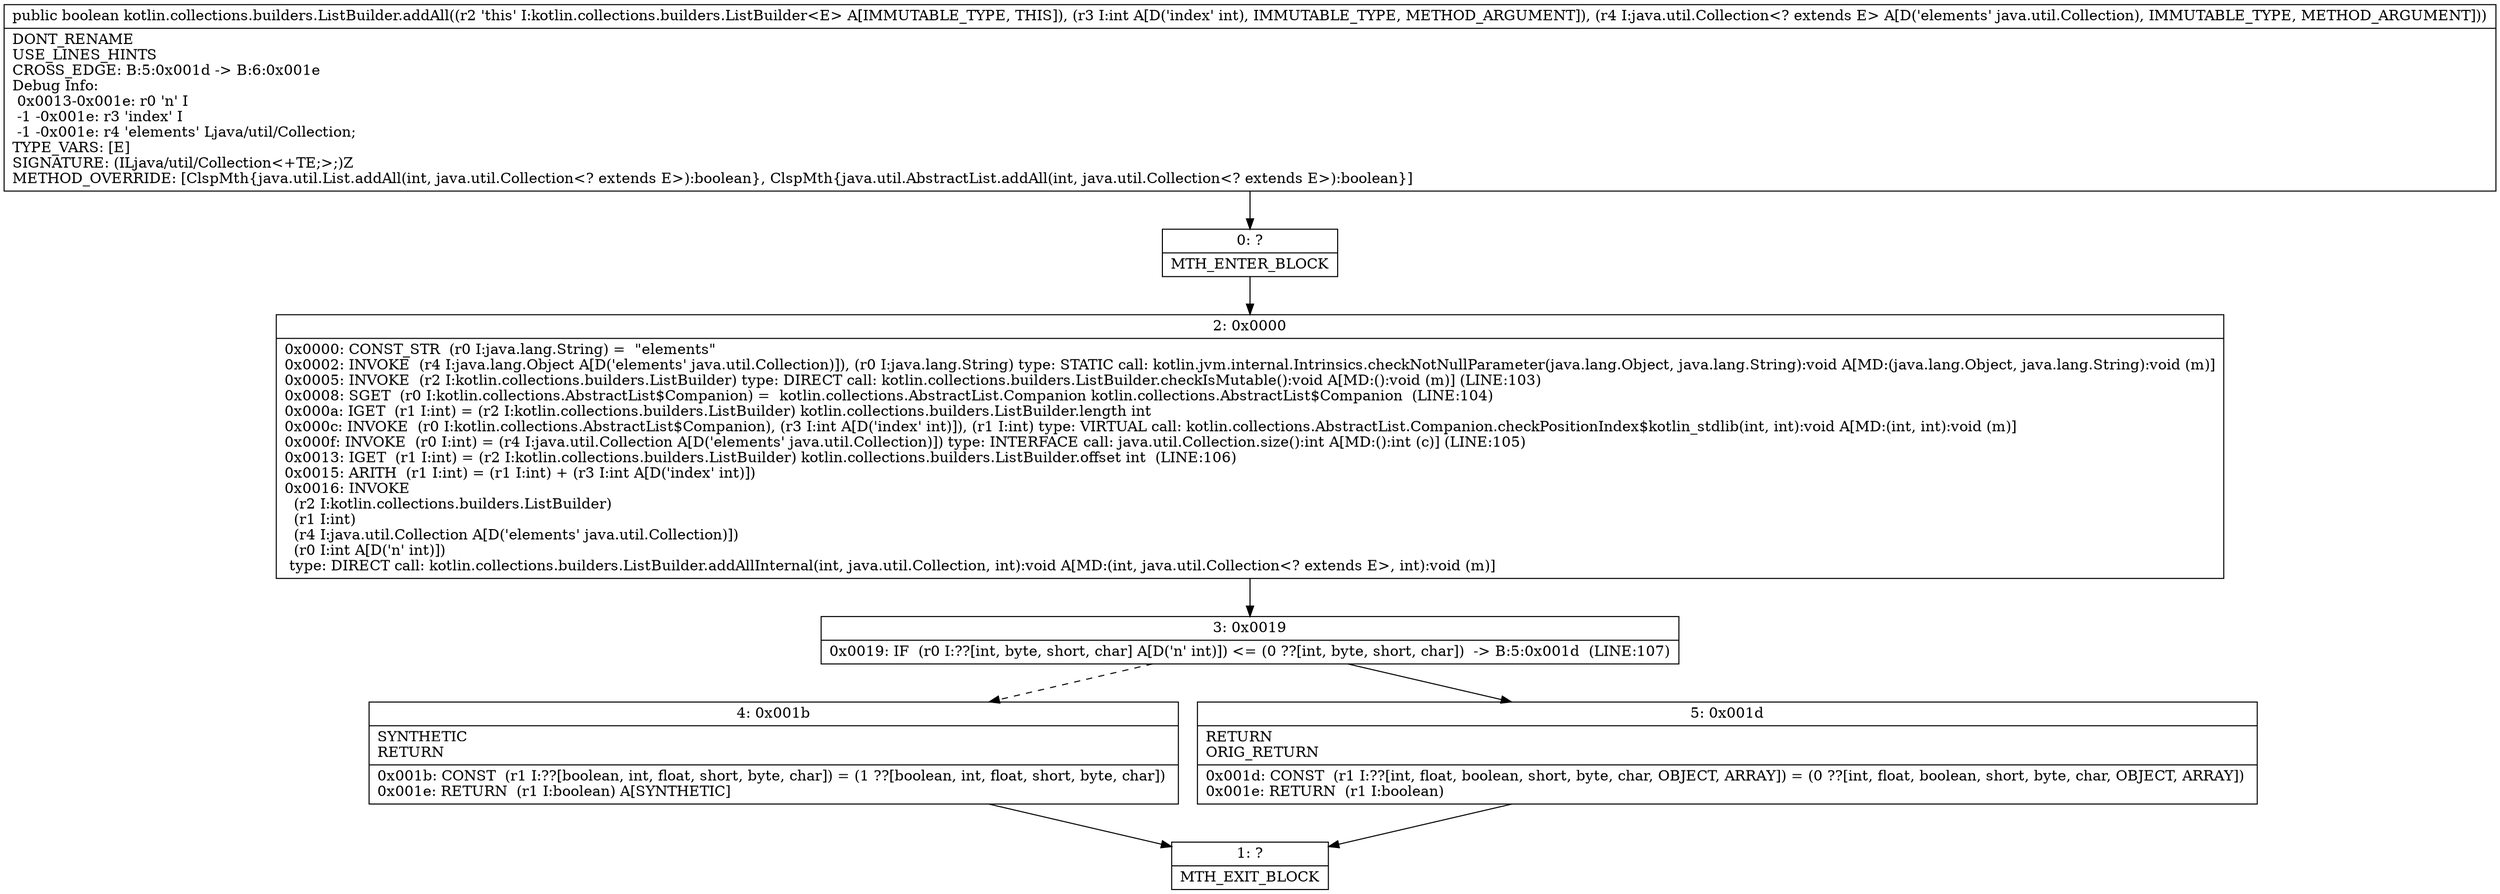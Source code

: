 digraph "CFG forkotlin.collections.builders.ListBuilder.addAll(ILjava\/util\/Collection;)Z" {
Node_0 [shape=record,label="{0\:\ ?|MTH_ENTER_BLOCK\l}"];
Node_2 [shape=record,label="{2\:\ 0x0000|0x0000: CONST_STR  (r0 I:java.lang.String) =  \"elements\" \l0x0002: INVOKE  (r4 I:java.lang.Object A[D('elements' java.util.Collection)]), (r0 I:java.lang.String) type: STATIC call: kotlin.jvm.internal.Intrinsics.checkNotNullParameter(java.lang.Object, java.lang.String):void A[MD:(java.lang.Object, java.lang.String):void (m)]\l0x0005: INVOKE  (r2 I:kotlin.collections.builders.ListBuilder) type: DIRECT call: kotlin.collections.builders.ListBuilder.checkIsMutable():void A[MD:():void (m)] (LINE:103)\l0x0008: SGET  (r0 I:kotlin.collections.AbstractList$Companion) =  kotlin.collections.AbstractList.Companion kotlin.collections.AbstractList$Companion  (LINE:104)\l0x000a: IGET  (r1 I:int) = (r2 I:kotlin.collections.builders.ListBuilder) kotlin.collections.builders.ListBuilder.length int \l0x000c: INVOKE  (r0 I:kotlin.collections.AbstractList$Companion), (r3 I:int A[D('index' int)]), (r1 I:int) type: VIRTUAL call: kotlin.collections.AbstractList.Companion.checkPositionIndex$kotlin_stdlib(int, int):void A[MD:(int, int):void (m)]\l0x000f: INVOKE  (r0 I:int) = (r4 I:java.util.Collection A[D('elements' java.util.Collection)]) type: INTERFACE call: java.util.Collection.size():int A[MD:():int (c)] (LINE:105)\l0x0013: IGET  (r1 I:int) = (r2 I:kotlin.collections.builders.ListBuilder) kotlin.collections.builders.ListBuilder.offset int  (LINE:106)\l0x0015: ARITH  (r1 I:int) = (r1 I:int) + (r3 I:int A[D('index' int)]) \l0x0016: INVOKE  \l  (r2 I:kotlin.collections.builders.ListBuilder)\l  (r1 I:int)\l  (r4 I:java.util.Collection A[D('elements' java.util.Collection)])\l  (r0 I:int A[D('n' int)])\l type: DIRECT call: kotlin.collections.builders.ListBuilder.addAllInternal(int, java.util.Collection, int):void A[MD:(int, java.util.Collection\<? extends E\>, int):void (m)]\l}"];
Node_3 [shape=record,label="{3\:\ 0x0019|0x0019: IF  (r0 I:??[int, byte, short, char] A[D('n' int)]) \<= (0 ??[int, byte, short, char])  \-\> B:5:0x001d  (LINE:107)\l}"];
Node_4 [shape=record,label="{4\:\ 0x001b|SYNTHETIC\lRETURN\l|0x001b: CONST  (r1 I:??[boolean, int, float, short, byte, char]) = (1 ??[boolean, int, float, short, byte, char]) \l0x001e: RETURN  (r1 I:boolean) A[SYNTHETIC]\l}"];
Node_1 [shape=record,label="{1\:\ ?|MTH_EXIT_BLOCK\l}"];
Node_5 [shape=record,label="{5\:\ 0x001d|RETURN\lORIG_RETURN\l|0x001d: CONST  (r1 I:??[int, float, boolean, short, byte, char, OBJECT, ARRAY]) = (0 ??[int, float, boolean, short, byte, char, OBJECT, ARRAY]) \l0x001e: RETURN  (r1 I:boolean) \l}"];
MethodNode[shape=record,label="{public boolean kotlin.collections.builders.ListBuilder.addAll((r2 'this' I:kotlin.collections.builders.ListBuilder\<E\> A[IMMUTABLE_TYPE, THIS]), (r3 I:int A[D('index' int), IMMUTABLE_TYPE, METHOD_ARGUMENT]), (r4 I:java.util.Collection\<? extends E\> A[D('elements' java.util.Collection), IMMUTABLE_TYPE, METHOD_ARGUMENT]))  | DONT_RENAME\lUSE_LINES_HINTS\lCROSS_EDGE: B:5:0x001d \-\> B:6:0x001e\lDebug Info:\l  0x0013\-0x001e: r0 'n' I\l  \-1 \-0x001e: r3 'index' I\l  \-1 \-0x001e: r4 'elements' Ljava\/util\/Collection;\lTYPE_VARS: [E]\lSIGNATURE: (ILjava\/util\/Collection\<+TE;\>;)Z\lMETHOD_OVERRIDE: [ClspMth\{java.util.List.addAll(int, java.util.Collection\<? extends E\>):boolean\}, ClspMth\{java.util.AbstractList.addAll(int, java.util.Collection\<? extends E\>):boolean\}]\l}"];
MethodNode -> Node_0;Node_0 -> Node_2;
Node_2 -> Node_3;
Node_3 -> Node_4[style=dashed];
Node_3 -> Node_5;
Node_4 -> Node_1;
Node_5 -> Node_1;
}

